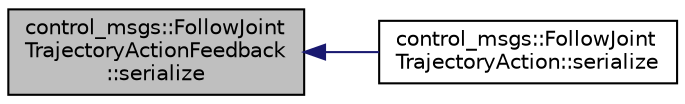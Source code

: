 digraph "control_msgs::FollowJointTrajectoryActionFeedback::serialize"
{
  edge [fontname="Helvetica",fontsize="10",labelfontname="Helvetica",labelfontsize="10"];
  node [fontname="Helvetica",fontsize="10",shape=record];
  rankdir="LR";
  Node1 [label="control_msgs::FollowJoint\lTrajectoryActionFeedback\l::serialize",height=0.2,width=0.4,color="black", fillcolor="grey75", style="filled" fontcolor="black"];
  Node1 -> Node2 [dir="back",color="midnightblue",fontsize="10",style="solid",fontname="Helvetica"];
  Node2 [label="control_msgs::FollowJoint\lTrajectoryAction::serialize",height=0.2,width=0.4,color="black", fillcolor="white", style="filled",URL="$classcontrol__msgs_1_1_follow_joint_trajectory_action.html#a2df0d37f15e4ec31d79844bdbea7433b"];
}

